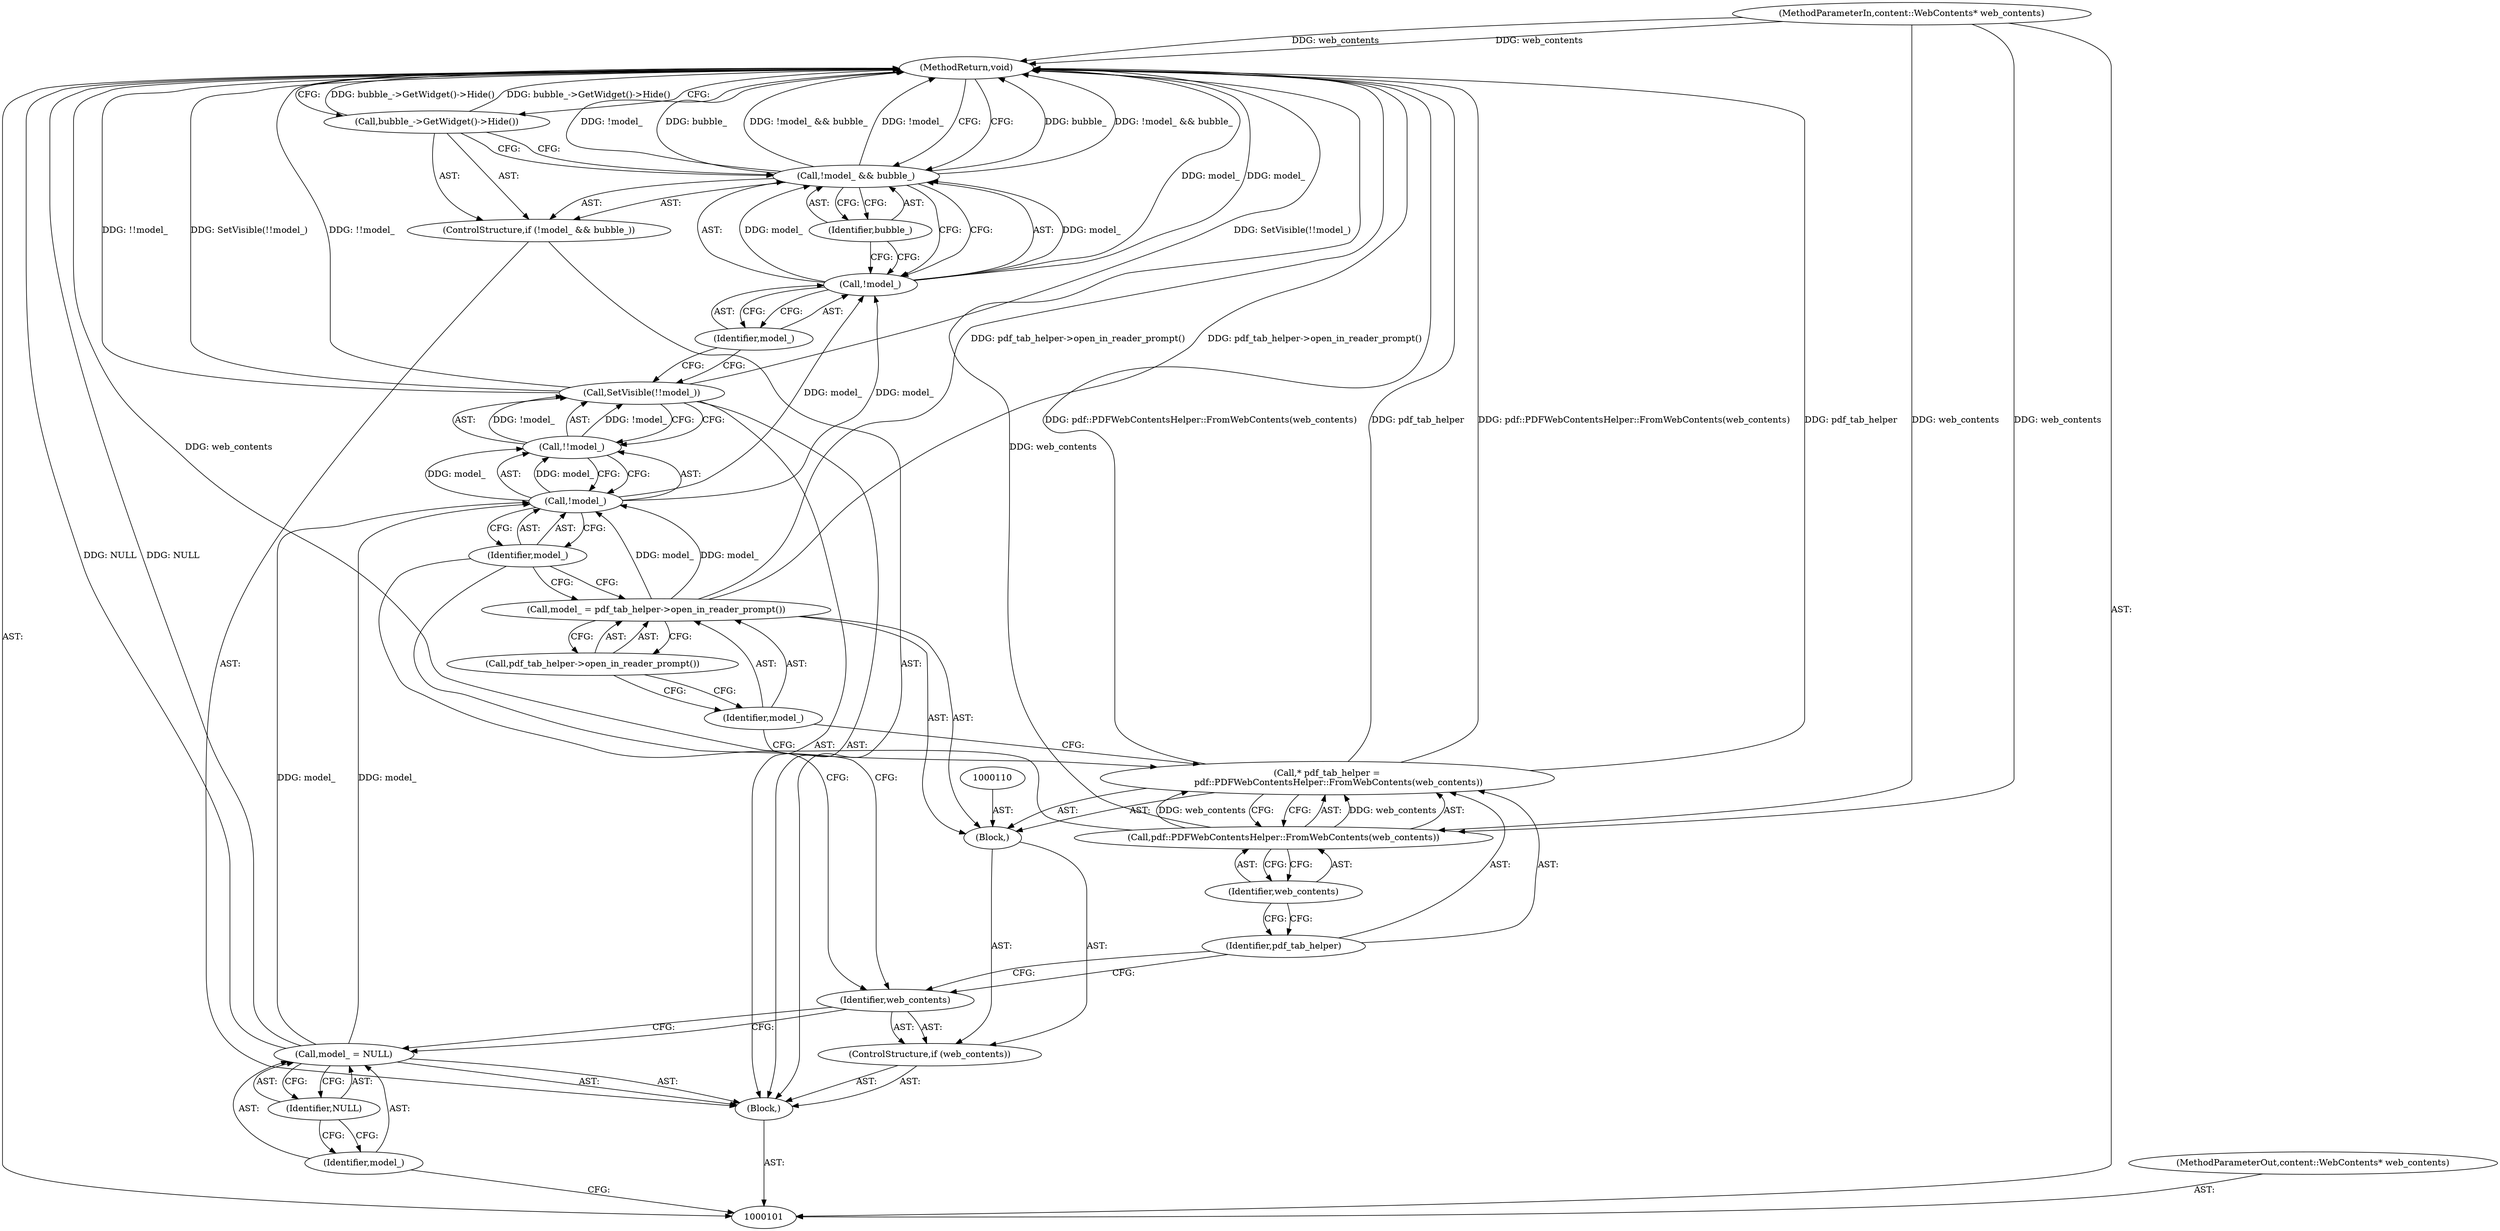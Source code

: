 digraph "0_Chrome_432eb007ad1d67d12d2a9d69a0f6e78b9efee9b1" {
"1000128" [label="(MethodReturn,void)"];
"1000102" [label="(MethodParameterIn,content::WebContents* web_contents)"];
"1000162" [label="(MethodParameterOut,content::WebContents* web_contents)"];
"1000103" [label="(Block,)"];
"1000126" [label="(Identifier,bubble_)"];
"1000122" [label="(ControlStructure,if (!model_ && bubble_))"];
"1000123" [label="(Call,!model_ && bubble_)"];
"1000124" [label="(Call,!model_)"];
"1000125" [label="(Identifier,model_)"];
"1000127" [label="(Call,bubble_->GetWidget()->Hide())"];
"1000106" [label="(Identifier,NULL)"];
"1000104" [label="(Call,model_ = NULL)"];
"1000105" [label="(Identifier,model_)"];
"1000107" [label="(ControlStructure,if (web_contents))"];
"1000108" [label="(Identifier,web_contents)"];
"1000111" [label="(Call,* pdf_tab_helper =\n        pdf::PDFWebContentsHelper::FromWebContents(web_contents))"];
"1000112" [label="(Identifier,pdf_tab_helper)"];
"1000109" [label="(Block,)"];
"1000114" [label="(Identifier,web_contents)"];
"1000113" [label="(Call,pdf::PDFWebContentsHelper::FromWebContents(web_contents))"];
"1000117" [label="(Call,pdf_tab_helper->open_in_reader_prompt())"];
"1000115" [label="(Call,model_ = pdf_tab_helper->open_in_reader_prompt())"];
"1000116" [label="(Identifier,model_)"];
"1000119" [label="(Call,!!model_)"];
"1000120" [label="(Call,!model_)"];
"1000121" [label="(Identifier,model_)"];
"1000118" [label="(Call,SetVisible(!!model_))"];
"1000128" -> "1000101"  [label="AST: "];
"1000128" -> "1000127"  [label="CFG: "];
"1000128" -> "1000123"  [label="CFG: "];
"1000115" -> "1000128"  [label="DDG: pdf_tab_helper->open_in_reader_prompt()"];
"1000123" -> "1000128"  [label="DDG: bubble_"];
"1000123" -> "1000128"  [label="DDG: !model_ && bubble_"];
"1000123" -> "1000128"  [label="DDG: !model_"];
"1000124" -> "1000128"  [label="DDG: model_"];
"1000113" -> "1000128"  [label="DDG: web_contents"];
"1000127" -> "1000128"  [label="DDG: bubble_->GetWidget()->Hide()"];
"1000118" -> "1000128"  [label="DDG: SetVisible(!!model_)"];
"1000118" -> "1000128"  [label="DDG: !!model_"];
"1000111" -> "1000128"  [label="DDG: pdf::PDFWebContentsHelper::FromWebContents(web_contents)"];
"1000111" -> "1000128"  [label="DDG: pdf_tab_helper"];
"1000104" -> "1000128"  [label="DDG: NULL"];
"1000102" -> "1000128"  [label="DDG: web_contents"];
"1000102" -> "1000101"  [label="AST: "];
"1000102" -> "1000128"  [label="DDG: web_contents"];
"1000102" -> "1000113"  [label="DDG: web_contents"];
"1000162" -> "1000101"  [label="AST: "];
"1000103" -> "1000101"  [label="AST: "];
"1000104" -> "1000103"  [label="AST: "];
"1000107" -> "1000103"  [label="AST: "];
"1000118" -> "1000103"  [label="AST: "];
"1000122" -> "1000103"  [label="AST: "];
"1000126" -> "1000123"  [label="AST: "];
"1000126" -> "1000124"  [label="CFG: "];
"1000123" -> "1000126"  [label="CFG: "];
"1000122" -> "1000103"  [label="AST: "];
"1000123" -> "1000122"  [label="AST: "];
"1000127" -> "1000122"  [label="AST: "];
"1000123" -> "1000122"  [label="AST: "];
"1000123" -> "1000124"  [label="CFG: "];
"1000123" -> "1000126"  [label="CFG: "];
"1000124" -> "1000123"  [label="AST: "];
"1000126" -> "1000123"  [label="AST: "];
"1000127" -> "1000123"  [label="CFG: "];
"1000128" -> "1000123"  [label="CFG: "];
"1000123" -> "1000128"  [label="DDG: bubble_"];
"1000123" -> "1000128"  [label="DDG: !model_ && bubble_"];
"1000123" -> "1000128"  [label="DDG: !model_"];
"1000124" -> "1000123"  [label="DDG: model_"];
"1000124" -> "1000123"  [label="AST: "];
"1000124" -> "1000125"  [label="CFG: "];
"1000125" -> "1000124"  [label="AST: "];
"1000126" -> "1000124"  [label="CFG: "];
"1000123" -> "1000124"  [label="CFG: "];
"1000124" -> "1000128"  [label="DDG: model_"];
"1000124" -> "1000123"  [label="DDG: model_"];
"1000120" -> "1000124"  [label="DDG: model_"];
"1000125" -> "1000124"  [label="AST: "];
"1000125" -> "1000118"  [label="CFG: "];
"1000124" -> "1000125"  [label="CFG: "];
"1000127" -> "1000122"  [label="AST: "];
"1000127" -> "1000123"  [label="CFG: "];
"1000128" -> "1000127"  [label="CFG: "];
"1000127" -> "1000128"  [label="DDG: bubble_->GetWidget()->Hide()"];
"1000106" -> "1000104"  [label="AST: "];
"1000106" -> "1000105"  [label="CFG: "];
"1000104" -> "1000106"  [label="CFG: "];
"1000104" -> "1000103"  [label="AST: "];
"1000104" -> "1000106"  [label="CFG: "];
"1000105" -> "1000104"  [label="AST: "];
"1000106" -> "1000104"  [label="AST: "];
"1000108" -> "1000104"  [label="CFG: "];
"1000104" -> "1000128"  [label="DDG: NULL"];
"1000104" -> "1000120"  [label="DDG: model_"];
"1000105" -> "1000104"  [label="AST: "];
"1000105" -> "1000101"  [label="CFG: "];
"1000106" -> "1000105"  [label="CFG: "];
"1000107" -> "1000103"  [label="AST: "];
"1000108" -> "1000107"  [label="AST: "];
"1000109" -> "1000107"  [label="AST: "];
"1000108" -> "1000107"  [label="AST: "];
"1000108" -> "1000104"  [label="CFG: "];
"1000112" -> "1000108"  [label="CFG: "];
"1000121" -> "1000108"  [label="CFG: "];
"1000111" -> "1000109"  [label="AST: "];
"1000111" -> "1000113"  [label="CFG: "];
"1000112" -> "1000111"  [label="AST: "];
"1000113" -> "1000111"  [label="AST: "];
"1000116" -> "1000111"  [label="CFG: "];
"1000111" -> "1000128"  [label="DDG: pdf::PDFWebContentsHelper::FromWebContents(web_contents)"];
"1000111" -> "1000128"  [label="DDG: pdf_tab_helper"];
"1000113" -> "1000111"  [label="DDG: web_contents"];
"1000112" -> "1000111"  [label="AST: "];
"1000112" -> "1000108"  [label="CFG: "];
"1000114" -> "1000112"  [label="CFG: "];
"1000109" -> "1000107"  [label="AST: "];
"1000110" -> "1000109"  [label="AST: "];
"1000111" -> "1000109"  [label="AST: "];
"1000115" -> "1000109"  [label="AST: "];
"1000114" -> "1000113"  [label="AST: "];
"1000114" -> "1000112"  [label="CFG: "];
"1000113" -> "1000114"  [label="CFG: "];
"1000113" -> "1000111"  [label="AST: "];
"1000113" -> "1000114"  [label="CFG: "];
"1000114" -> "1000113"  [label="AST: "];
"1000111" -> "1000113"  [label="CFG: "];
"1000113" -> "1000128"  [label="DDG: web_contents"];
"1000113" -> "1000111"  [label="DDG: web_contents"];
"1000102" -> "1000113"  [label="DDG: web_contents"];
"1000117" -> "1000115"  [label="AST: "];
"1000117" -> "1000116"  [label="CFG: "];
"1000115" -> "1000117"  [label="CFG: "];
"1000115" -> "1000109"  [label="AST: "];
"1000115" -> "1000117"  [label="CFG: "];
"1000116" -> "1000115"  [label="AST: "];
"1000117" -> "1000115"  [label="AST: "];
"1000121" -> "1000115"  [label="CFG: "];
"1000115" -> "1000128"  [label="DDG: pdf_tab_helper->open_in_reader_prompt()"];
"1000115" -> "1000120"  [label="DDG: model_"];
"1000116" -> "1000115"  [label="AST: "];
"1000116" -> "1000111"  [label="CFG: "];
"1000117" -> "1000116"  [label="CFG: "];
"1000119" -> "1000118"  [label="AST: "];
"1000119" -> "1000120"  [label="CFG: "];
"1000120" -> "1000119"  [label="AST: "];
"1000118" -> "1000119"  [label="CFG: "];
"1000119" -> "1000118"  [label="DDG: !model_"];
"1000120" -> "1000119"  [label="DDG: model_"];
"1000120" -> "1000119"  [label="AST: "];
"1000120" -> "1000121"  [label="CFG: "];
"1000121" -> "1000120"  [label="AST: "];
"1000119" -> "1000120"  [label="CFG: "];
"1000120" -> "1000119"  [label="DDG: model_"];
"1000104" -> "1000120"  [label="DDG: model_"];
"1000115" -> "1000120"  [label="DDG: model_"];
"1000120" -> "1000124"  [label="DDG: model_"];
"1000121" -> "1000120"  [label="AST: "];
"1000121" -> "1000115"  [label="CFG: "];
"1000121" -> "1000108"  [label="CFG: "];
"1000120" -> "1000121"  [label="CFG: "];
"1000118" -> "1000103"  [label="AST: "];
"1000118" -> "1000119"  [label="CFG: "];
"1000119" -> "1000118"  [label="AST: "];
"1000125" -> "1000118"  [label="CFG: "];
"1000118" -> "1000128"  [label="DDG: SetVisible(!!model_)"];
"1000118" -> "1000128"  [label="DDG: !!model_"];
"1000119" -> "1000118"  [label="DDG: !model_"];
}
